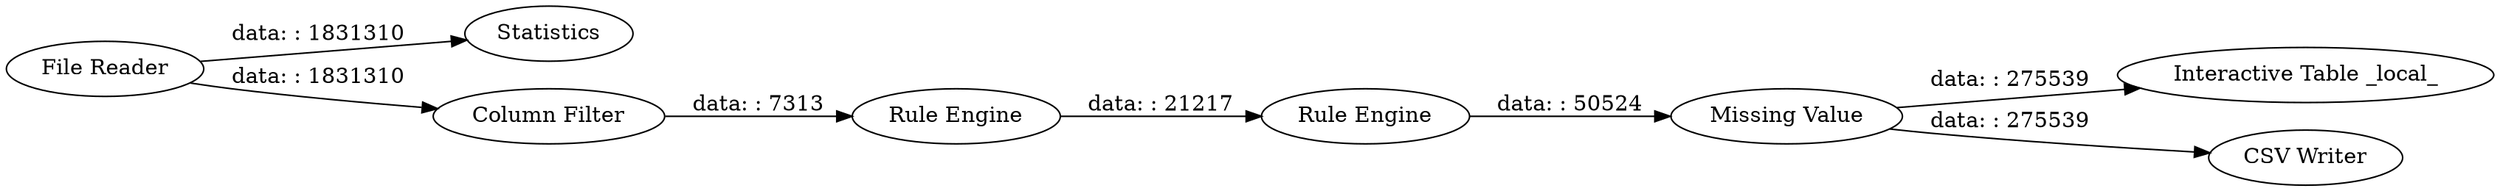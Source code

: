digraph {
	"-8358822995424274698_13" [label="Missing Value"]
	"-8358822995424274698_20" [label="Rule Engine"]
	"-8358822995424274698_7" [label="Interactive Table _local_"]
	"-8358822995424274698_9" [label=Statistics]
	"-8358822995424274698_22" [label="CSV Writer"]
	"-8358822995424274698_19" [label="Rule Engine"]
	"-8358822995424274698_1" [label="File Reader"]
	"-8358822995424274698_12" [label="Column Filter"]
	"-8358822995424274698_1" -> "-8358822995424274698_9" [label="data: : 1831310"]
	"-8358822995424274698_20" -> "-8358822995424274698_13" [label="data: : 50524"]
	"-8358822995424274698_13" -> "-8358822995424274698_7" [label="data: : 275539"]
	"-8358822995424274698_19" -> "-8358822995424274698_20" [label="data: : 21217"]
	"-8358822995424274698_13" -> "-8358822995424274698_22" [label="data: : 275539"]
	"-8358822995424274698_12" -> "-8358822995424274698_19" [label="data: : 7313"]
	"-8358822995424274698_1" -> "-8358822995424274698_12" [label="data: : 1831310"]
	rankdir=LR
}
